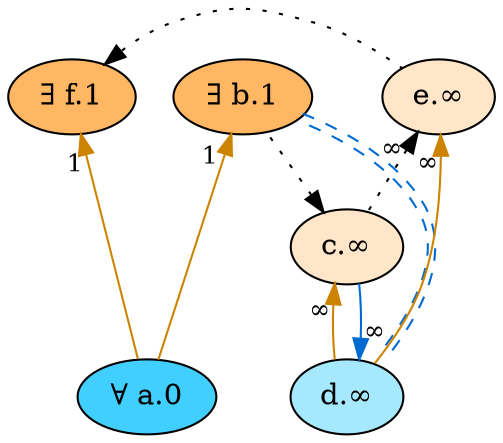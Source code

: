 digraph {
    // Node defaults can be set here if needed
    "a" [style="filled" fillcolor="#40cfff" label="∀ a.0" fontsize=14]
    "f" [style="filled" fillcolor="#ffb763" label="∃ f.1" fontsize=14]
    "b" [style="filled" fillcolor="#ffb763" label="∃ b.1" fontsize=14]
    "c" [style="filled" fillcolor="#ffe6c9" label="c.∞" fontsize=14]
    "d" [style="filled" fillcolor="#a6e9ff" label="d.∞" fontsize=14]
    "e" [style="filled" fillcolor="#ffe6c9" label="e.∞" fontsize=14]
    edge[labeldistance=1.5 fontsize=12]
    "b" -> "a" [color="#cc8400" style="solid" dir="back" taillabel="1" ]
    "c" -> "b" [color="black" style="dotted" dir="back" taillabel="" constraint=false]
    "c" -> "d" [color="#cc8400" style="solid" dir="back" taillabel="∞" ]
    "d" -> "b" [color="#006ad1:invis:#006ad1" style="dashed" dir="back" taillabel="" constraint=false]
    "d" -> "c" [color="#006ad1" style="solid" dir="back" taillabel="∞" ]
    "e" -> "c" [color="black" style="dotted" dir="back" taillabel="∞" ]
    "e" -> "d" [color="#cc8400" style="solid" dir="back" taillabel="∞" ]
    "f" -> "e" [color="black" style="dotted" dir="back" taillabel="" constraint=false]
    "f" -> "a" [color="#cc8400" style="solid" dir="back" taillabel="1" ]
    {rank = max a}
    {rank = min f b}
}